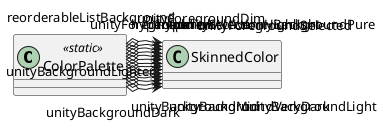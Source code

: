 @startuml
class ColorPalette <<static>> {
}
ColorPalette o-> "unityBackgroundVeryDark" SkinnedColor
ColorPalette o-> "unityBackgroundDark" SkinnedColor
ColorPalette o-> "unityBackgroundMid" SkinnedColor
ColorPalette o-> "unityBackgroundLight" SkinnedColor
ColorPalette o-> "unityBackgroundLighter" SkinnedColor
ColorPalette o-> "unityBackgroundPure" SkinnedColor
ColorPalette o-> "unityForeground" SkinnedColor
ColorPalette o-> "unityForegroundDim" SkinnedColor
ColorPalette o-> "unityForegroundSelected" SkinnedColor
ColorPalette o-> "unitySelectionHighlight" SkinnedColor
ColorPalette o-> "reorderableListBackground" SkinnedColor
ColorPalette o-> "transparent" SkinnedColor
ColorPalette o-> "hyperlink" SkinnedColor
ColorPalette o-> "hyperlinkActive" SkinnedColor
@enduml
